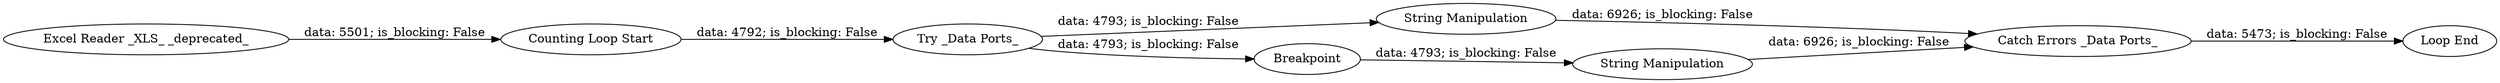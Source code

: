 digraph {
	"-1653440548005979179_63" [label="Excel Reader _XLS_ _deprecated_"]
	"-1653440548005979179_67" [label="String Manipulation"]
	"-1653440548005979179_61" [label="Loop End"]
	"-1653440548005979179_68" [label="String Manipulation"]
	"-1653440548005979179_62" [label=Breakpoint]
	"-1653440548005979179_65" [label="Try _Data Ports_"]
	"-1653440548005979179_66" [label="Catch Errors _Data Ports_"]
	"-1653440548005979179_64" [label="Counting Loop Start"]
	"-1653440548005979179_67" -> "-1653440548005979179_66" [label="data: 6926; is_blocking: False"]
	"-1653440548005979179_63" -> "-1653440548005979179_64" [label="data: 5501; is_blocking: False"]
	"-1653440548005979179_62" -> "-1653440548005979179_67" [label="data: 4793; is_blocking: False"]
	"-1653440548005979179_65" -> "-1653440548005979179_62" [label="data: 4793; is_blocking: False"]
	"-1653440548005979179_66" -> "-1653440548005979179_61" [label="data: 5473; is_blocking: False"]
	"-1653440548005979179_68" -> "-1653440548005979179_66" [label="data: 6926; is_blocking: False"]
	"-1653440548005979179_64" -> "-1653440548005979179_65" [label="data: 4792; is_blocking: False"]
	"-1653440548005979179_65" -> "-1653440548005979179_68" [label="data: 4793; is_blocking: False"]
	rankdir=LR
}
